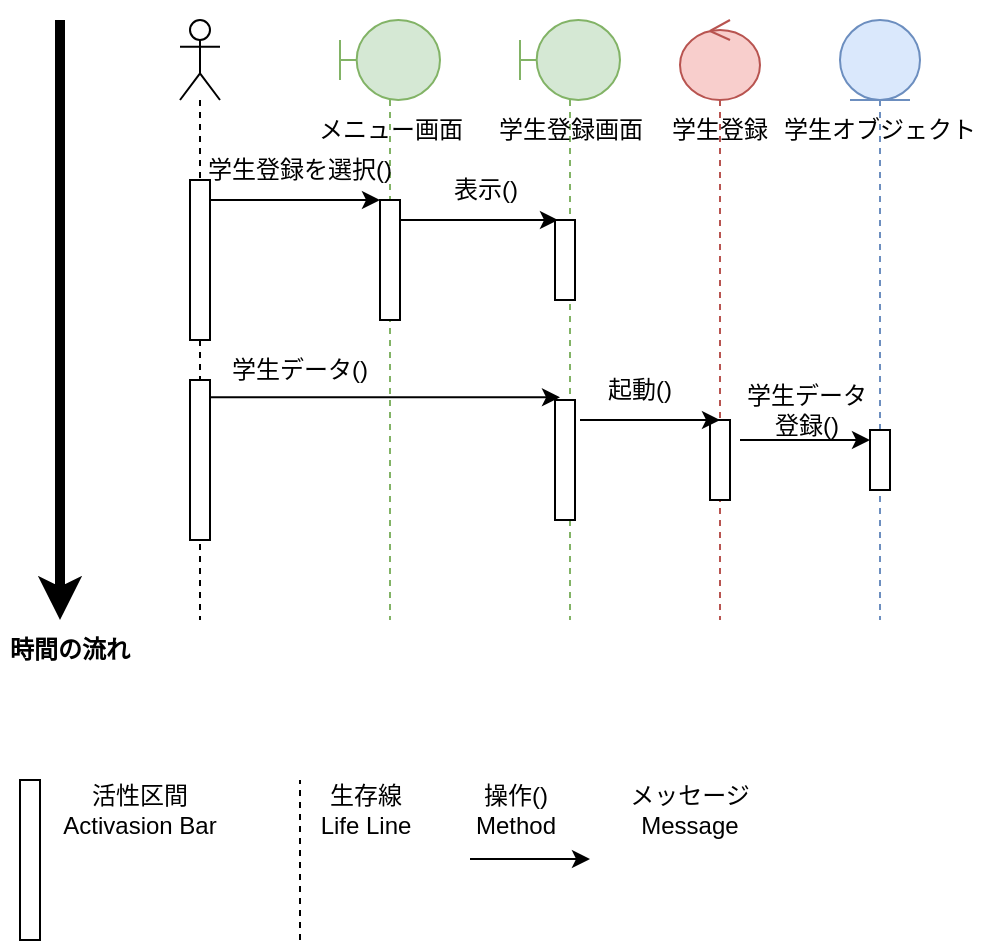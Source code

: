 <mxfile>
    <diagram id="b5mlk-1TEmcMa8FCgS27" name="ページ1">
        <mxGraphModel dx="576" dy="419" grid="1" gridSize="10" guides="1" tooltips="1" connect="1" arrows="1" fold="1" page="1" pageScale="1" pageWidth="827" pageHeight="1169" math="0" shadow="0">
            <root>
                <mxCell id="0"/>
                <mxCell id="1" parent="0"/>
                <mxCell id="6" value="" style="shape=umlLifeline;perimeter=lifelinePerimeter;whiteSpace=wrap;html=1;container=1;dropTarget=0;collapsible=0;recursiveResize=0;outlineConnect=0;portConstraint=eastwest;newEdgeStyle={&quot;curved&quot;:0,&quot;rounded&quot;:0};participant=umlActor;" vertex="1" parent="1">
                    <mxGeometry x="110" y="60" width="20" height="300" as="geometry"/>
                </mxCell>
                <mxCell id="8" value="" style="html=1;points=[[0,0,0,0,5],[0,1,0,0,-5],[1,0,0,0,5],[1,1,0,0,-5]];perimeter=orthogonalPerimeter;outlineConnect=0;targetShapes=umlLifeline;portConstraint=eastwest;newEdgeStyle={&quot;curved&quot;:0,&quot;rounded&quot;:0};" vertex="1" parent="6">
                    <mxGeometry x="5" y="80" width="10" height="80" as="geometry"/>
                </mxCell>
                <mxCell id="35" value="" style="html=1;points=[[0,0,0,0,5],[0,1,0,0,-5],[1,0,0,0,5],[1,1,0,0,-5]];perimeter=orthogonalPerimeter;outlineConnect=0;targetShapes=umlLifeline;portConstraint=eastwest;newEdgeStyle={&quot;curved&quot;:0,&quot;rounded&quot;:0};" vertex="1" parent="6">
                    <mxGeometry x="5" y="180" width="10" height="80" as="geometry"/>
                </mxCell>
                <mxCell id="11" value="" style="shape=umlLifeline;perimeter=lifelinePerimeter;whiteSpace=wrap;html=1;container=1;dropTarget=0;collapsible=0;recursiveResize=0;outlineConnect=0;portConstraint=eastwest;newEdgeStyle={&quot;curved&quot;:0,&quot;rounded&quot;:0};participant=umlBoundary;fillColor=#d5e8d4;strokeColor=#82b366;" vertex="1" parent="1">
                    <mxGeometry x="190" y="60" width="50" height="300" as="geometry"/>
                </mxCell>
                <mxCell id="20" value="" style="html=1;points=[[0,0,0,0,5],[0,1,0,0,-5],[1,0,0,0,5],[1,1,0,0,-5]];perimeter=orthogonalPerimeter;outlineConnect=0;targetShapes=umlLifeline;portConstraint=eastwest;newEdgeStyle={&quot;curved&quot;:0,&quot;rounded&quot;:0};" vertex="1" parent="11">
                    <mxGeometry x="20" y="90" width="10" height="60" as="geometry"/>
                </mxCell>
                <mxCell id="12" value="" style="shape=umlLifeline;perimeter=lifelinePerimeter;whiteSpace=wrap;html=1;container=1;dropTarget=0;collapsible=0;recursiveResize=0;outlineConnect=0;portConstraint=eastwest;newEdgeStyle={&quot;curved&quot;:0,&quot;rounded&quot;:0};participant=umlBoundary;fillColor=#d5e8d4;strokeColor=#82b366;" vertex="1" parent="1">
                    <mxGeometry x="280" y="60" width="50" height="300" as="geometry"/>
                </mxCell>
                <mxCell id="32" value="" style="html=1;points=[[0,0,0,0,5],[0,1,0,0,-5],[1,0,0,0,5],[1,1,0,0,-5]];perimeter=orthogonalPerimeter;outlineConnect=0;targetShapes=umlLifeline;portConstraint=eastwest;newEdgeStyle={&quot;curved&quot;:0,&quot;rounded&quot;:0};" vertex="1" parent="12">
                    <mxGeometry x="17.5" y="100" width="10" height="40" as="geometry"/>
                </mxCell>
                <mxCell id="36" value="" style="html=1;points=[[0,0,0,0,5],[0,1,0,0,-5],[1,0,0,0,5],[1,1,0,0,-5]];perimeter=orthogonalPerimeter;outlineConnect=0;targetShapes=umlLifeline;portConstraint=eastwest;newEdgeStyle={&quot;curved&quot;:0,&quot;rounded&quot;:0};" vertex="1" parent="12">
                    <mxGeometry x="17.5" y="190" width="10" height="60" as="geometry"/>
                </mxCell>
                <mxCell id="13" value="" style="shape=umlLifeline;perimeter=lifelinePerimeter;whiteSpace=wrap;html=1;container=1;dropTarget=0;collapsible=0;recursiveResize=0;outlineConnect=0;portConstraint=eastwest;newEdgeStyle={&quot;curved&quot;:0,&quot;rounded&quot;:0};participant=umlEntity;fillColor=#dae8fc;strokeColor=#6c8ebf;" vertex="1" parent="1">
                    <mxGeometry x="440" y="60" width="40" height="300" as="geometry"/>
                </mxCell>
                <mxCell id="38" value="" style="html=1;points=[[0,0,0,0,5],[0,1,0,0,-5],[1,0,0,0,5],[1,1,0,0,-5]];perimeter=orthogonalPerimeter;outlineConnect=0;targetShapes=umlLifeline;portConstraint=eastwest;newEdgeStyle={&quot;curved&quot;:0,&quot;rounded&quot;:0};" vertex="1" parent="13">
                    <mxGeometry x="15" y="205" width="10" height="30" as="geometry"/>
                </mxCell>
                <mxCell id="14" value="" style="shape=umlLifeline;perimeter=lifelinePerimeter;whiteSpace=wrap;html=1;container=1;dropTarget=0;collapsible=0;recursiveResize=0;outlineConnect=0;portConstraint=eastwest;newEdgeStyle={&quot;curved&quot;:0,&quot;rounded&quot;:0};participant=umlControl;fillColor=#f8cecc;strokeColor=#b85450;" vertex="1" parent="1">
                    <mxGeometry x="360" y="60" width="40" height="300" as="geometry"/>
                </mxCell>
                <mxCell id="37" value="" style="html=1;points=[[0,0,0,0,5],[0,1,0,0,-5],[1,0,0,0,5],[1,1,0,0,-5]];perimeter=orthogonalPerimeter;outlineConnect=0;targetShapes=umlLifeline;portConstraint=eastwest;newEdgeStyle={&quot;curved&quot;:0,&quot;rounded&quot;:0};" vertex="1" parent="14">
                    <mxGeometry x="15" y="200" width="10" height="40" as="geometry"/>
                </mxCell>
                <mxCell id="15" value="" style="html=1;points=[[0,0,0,0,5],[0,1,0,0,-5],[1,0,0,0,5],[1,1,0,0,-5]];perimeter=orthogonalPerimeter;outlineConnect=0;targetShapes=umlLifeline;portConstraint=eastwest;newEdgeStyle={&quot;curved&quot;:0,&quot;rounded&quot;:0};" vertex="1" parent="1">
                    <mxGeometry x="30" y="440" width="10" height="80" as="geometry"/>
                </mxCell>
                <mxCell id="16" value="活性区間&lt;div&gt;Activasion Bar&lt;/div&gt;" style="text;html=1;align=center;verticalAlign=middle;whiteSpace=wrap;rounded=0;" vertex="1" parent="1">
                    <mxGeometry x="50" y="440" width="80" height="30" as="geometry"/>
                </mxCell>
                <mxCell id="17" value="" style="endArrow=none;dashed=1;html=1;" edge="1" parent="1">
                    <mxGeometry width="50" height="50" relative="1" as="geometry">
                        <mxPoint x="170" y="520" as="sourcePoint"/>
                        <mxPoint x="170" y="440" as="targetPoint"/>
                    </mxGeometry>
                </mxCell>
                <mxCell id="18" value="生存線&lt;div&gt;Life Line&lt;/div&gt;" style="text;html=1;align=center;verticalAlign=middle;whiteSpace=wrap;rounded=0;" vertex="1" parent="1">
                    <mxGeometry x="172.5" y="440" width="60" height="30" as="geometry"/>
                </mxCell>
                <mxCell id="19" value="" style="endArrow=classic;html=1;entryX=0;entryY=0;entryDx=0;entryDy=0;entryPerimeter=0;" edge="1" parent="1" source="8" target="20">
                    <mxGeometry width="50" height="50" relative="1" as="geometry">
                        <mxPoint x="250" y="160" as="sourcePoint"/>
                        <mxPoint x="193" y="150" as="targetPoint"/>
                    </mxGeometry>
                </mxCell>
                <mxCell id="22" value="メニュー画面" style="text;html=1;align=center;verticalAlign=middle;whiteSpace=wrap;rounded=0;" vertex="1" parent="1">
                    <mxGeometry x="177.5" y="100" width="75" height="30" as="geometry"/>
                </mxCell>
                <mxCell id="23" value="学生登録画面" style="text;html=1;align=center;verticalAlign=middle;whiteSpace=wrap;rounded=0;" vertex="1" parent="1">
                    <mxGeometry x="267.5" y="100" width="75" height="30" as="geometry"/>
                </mxCell>
                <mxCell id="24" value="学生登録" style="text;html=1;align=center;verticalAlign=middle;whiteSpace=wrap;rounded=0;" vertex="1" parent="1">
                    <mxGeometry x="350" y="100" width="60" height="30" as="geometry"/>
                </mxCell>
                <mxCell id="25" value="学生オブジェクト" style="text;html=1;align=center;verticalAlign=middle;whiteSpace=wrap;rounded=0;" vertex="1" parent="1">
                    <mxGeometry x="410" y="100" width="100" height="30" as="geometry"/>
                </mxCell>
                <mxCell id="26" value="" style="endArrow=classic;html=1;strokeWidth=5;" edge="1" parent="1">
                    <mxGeometry width="50" height="50" relative="1" as="geometry">
                        <mxPoint x="50" y="60" as="sourcePoint"/>
                        <mxPoint x="50" y="360" as="targetPoint"/>
                    </mxGeometry>
                </mxCell>
                <mxCell id="27" value="&lt;b&gt;時間の流れ&lt;/b&gt;" style="text;html=1;align=center;verticalAlign=middle;whiteSpace=wrap;rounded=0;" vertex="1" parent="1">
                    <mxGeometry x="20" y="360" width="70" height="30" as="geometry"/>
                </mxCell>
                <mxCell id="28" value="学生登録を選択()" style="text;html=1;align=center;verticalAlign=middle;whiteSpace=wrap;rounded=0;" vertex="1" parent="1">
                    <mxGeometry x="120" y="120" width="100" height="30" as="geometry"/>
                </mxCell>
                <mxCell id="29" value="" style="endArrow=classic;html=1;" edge="1" parent="1">
                    <mxGeometry width="50" height="50" relative="1" as="geometry">
                        <mxPoint x="255" y="479.5" as="sourcePoint"/>
                        <mxPoint x="315" y="479.5" as="targetPoint"/>
                    </mxGeometry>
                </mxCell>
                <mxCell id="30" value="操作()&lt;br&gt;&lt;div&gt;Method&lt;/div&gt;" style="text;html=1;align=center;verticalAlign=middle;whiteSpace=wrap;rounded=0;" vertex="1" parent="1">
                    <mxGeometry x="247.5" y="440" width="60" height="30" as="geometry"/>
                </mxCell>
                <mxCell id="31" value="メッセージ&lt;br&gt;&lt;div&gt;Message&lt;/div&gt;" style="text;html=1;align=center;verticalAlign=middle;whiteSpace=wrap;rounded=0;" vertex="1" parent="1">
                    <mxGeometry x="330" y="440" width="70" height="30" as="geometry"/>
                </mxCell>
                <mxCell id="33" value="" style="endArrow=classic;html=1;" edge="1" parent="1" source="20">
                    <mxGeometry width="50" height="50" relative="1" as="geometry">
                        <mxPoint x="260" y="240" as="sourcePoint"/>
                        <mxPoint x="299" y="160" as="targetPoint"/>
                    </mxGeometry>
                </mxCell>
                <mxCell id="34" value="表示()" style="text;html=1;align=center;verticalAlign=middle;whiteSpace=wrap;rounded=0;" vertex="1" parent="1">
                    <mxGeometry x="232.5" y="130" width="60" height="30" as="geometry"/>
                </mxCell>
                <mxCell id="40" value="" style="endArrow=classic;html=1;entryX=0.25;entryY=-0.022;entryDx=0;entryDy=0;entryPerimeter=0;" edge="1" parent="1" source="35" target="36">
                    <mxGeometry width="50" height="50" relative="1" as="geometry">
                        <mxPoint x="135" y="250" as="sourcePoint"/>
                        <mxPoint x="290" y="250" as="targetPoint"/>
                    </mxGeometry>
                </mxCell>
                <mxCell id="41" value="" style="endArrow=classic;html=1;" edge="1" parent="1">
                    <mxGeometry width="50" height="50" relative="1" as="geometry">
                        <mxPoint x="310" y="260" as="sourcePoint"/>
                        <mxPoint x="380" y="260" as="targetPoint"/>
                    </mxGeometry>
                </mxCell>
                <mxCell id="42" value="" style="endArrow=classic;html=1;entryX=0;entryY=0;entryDx=0;entryDy=5;entryPerimeter=0;" edge="1" parent="1" target="38">
                    <mxGeometry width="50" height="50" relative="1" as="geometry">
                        <mxPoint x="390" y="270" as="sourcePoint"/>
                        <mxPoint x="454" y="270" as="targetPoint"/>
                    </mxGeometry>
                </mxCell>
                <mxCell id="43" value="学生データ()" style="text;html=1;align=center;verticalAlign=middle;whiteSpace=wrap;rounded=0;" vertex="1" parent="1">
                    <mxGeometry x="135" y="220" width="70" height="30" as="geometry"/>
                </mxCell>
                <mxCell id="44" value="起動()" style="text;html=1;align=center;verticalAlign=middle;whiteSpace=wrap;rounded=0;" vertex="1" parent="1">
                    <mxGeometry x="310" y="230" width="60" height="30" as="geometry"/>
                </mxCell>
                <mxCell id="46" value="学生データ登録()" style="text;html=1;align=center;verticalAlign=middle;whiteSpace=wrap;rounded=0;" vertex="1" parent="1">
                    <mxGeometry x="390" y="240" width="66.5" height="30" as="geometry"/>
                </mxCell>
            </root>
        </mxGraphModel>
    </diagram>
</mxfile>